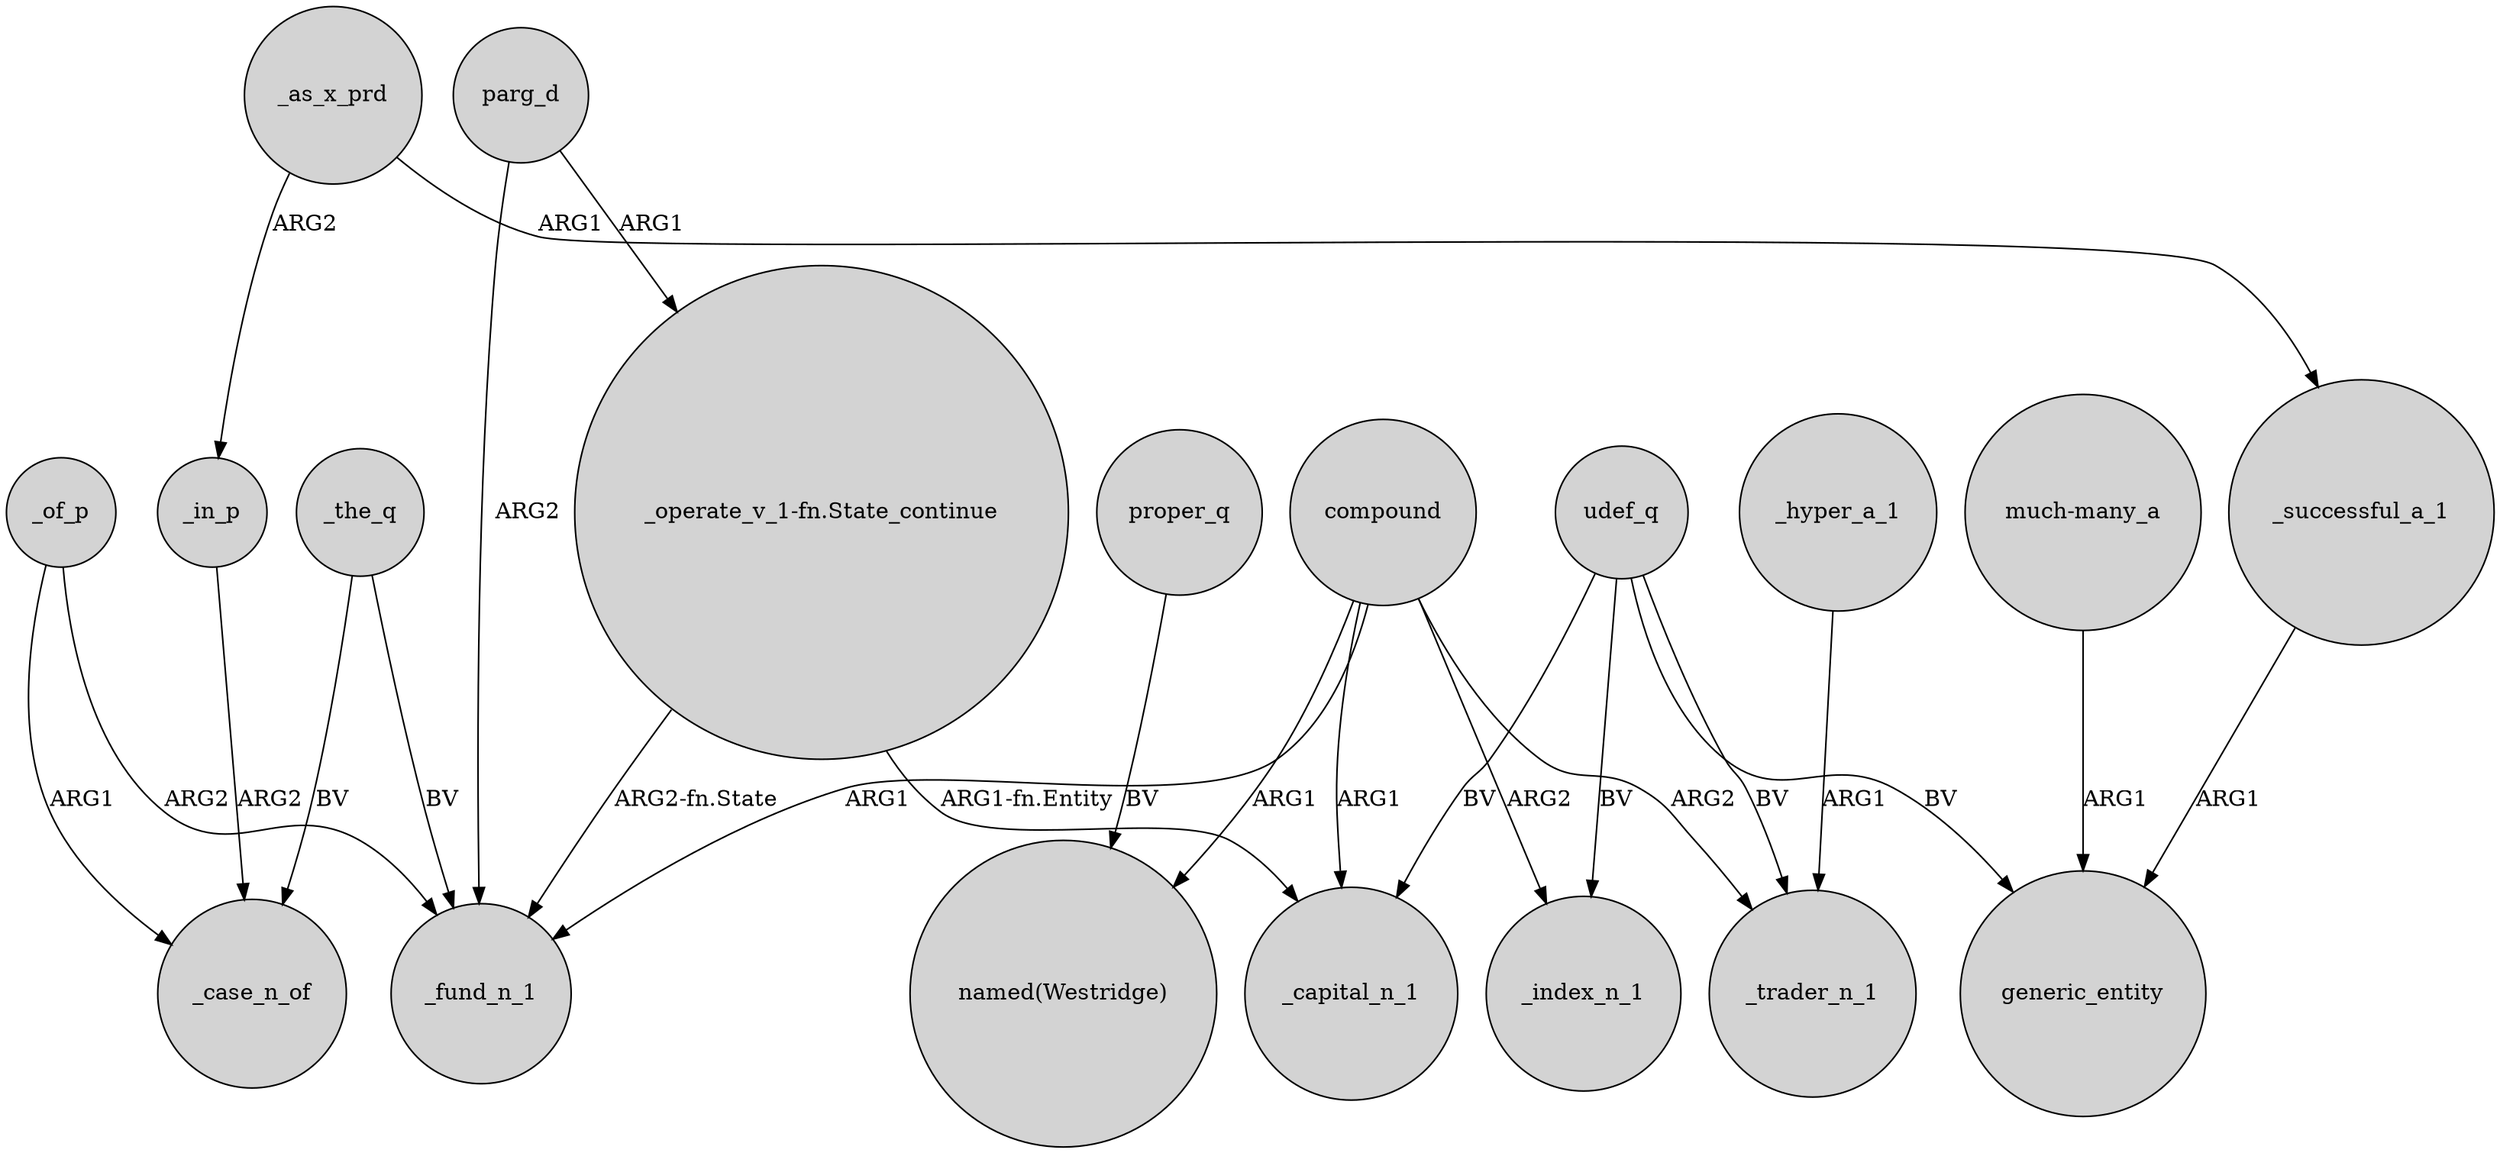 digraph {
	node [shape=circle style=filled]
	_the_q -> _fund_n_1 [label=BV]
	proper_q -> "named(Westridge)" [label=BV]
	_of_p -> _fund_n_1 [label=ARG2]
	udef_q -> _index_n_1 [label=BV]
	_of_p -> _case_n_of [label=ARG1]
	compound -> _trader_n_1 [label=ARG2]
	compound -> "named(Westridge)" [label=ARG1]
	udef_q -> generic_entity [label=BV]
	udef_q -> _trader_n_1 [label=BV]
	parg_d -> _fund_n_1 [label=ARG2]
	"much-many_a" -> generic_entity [label=ARG1]
	parg_d -> "_operate_v_1-fn.State_continue" [label=ARG1]
	udef_q -> _capital_n_1 [label=BV]
	"_operate_v_1-fn.State_continue" -> _capital_n_1 [label="ARG1-fn.Entity"]
	_successful_a_1 -> generic_entity [label=ARG1]
	compound -> _capital_n_1 [label=ARG1]
	compound -> _index_n_1 [label=ARG2]
	_as_x_prd -> _successful_a_1 [label=ARG1]
	_in_p -> _case_n_of [label=ARG2]
	_as_x_prd -> _in_p [label=ARG2]
	_hyper_a_1 -> _trader_n_1 [label=ARG1]
	_the_q -> _case_n_of [label=BV]
	compound -> _fund_n_1 [label=ARG1]
	"_operate_v_1-fn.State_continue" -> _fund_n_1 [label="ARG2-fn.State"]
}
